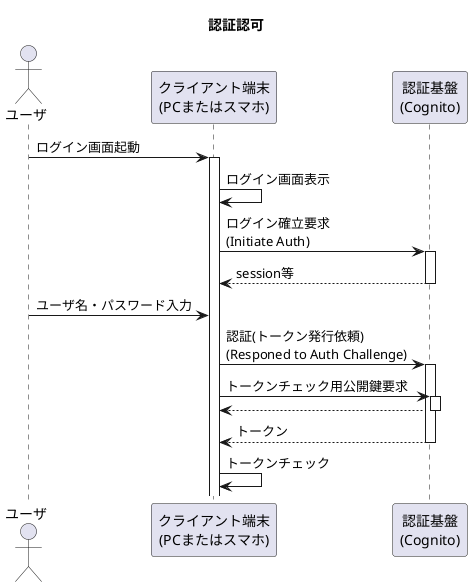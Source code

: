 @startuml 認証認可
title 認証認可


' アクター定義
actor "ユーザ" as user
participant "クライアント端末\n(PCまたはスマホ)" as device
participant "認証基盤\n(Cognito)" as cognito

' 起動
user -> device ++ : ログイン画面起動
device -> device : ログイン画面表示
device -> cognito ++ : ログイン確立要求\n(Initiate Auth)
device <-- cognito -- : session等
user -> device : ユーザ名・パスワード入力
device -> cognito ++ : 認証(トークン発行依頼)\n(Responed to Auth Challenge)
device -> cognito ++ : トークンチェック用公開鍵要求
device <-- cognito --
device <-- cognito -- : トークン
device -> device : トークンチェック

@enduml
